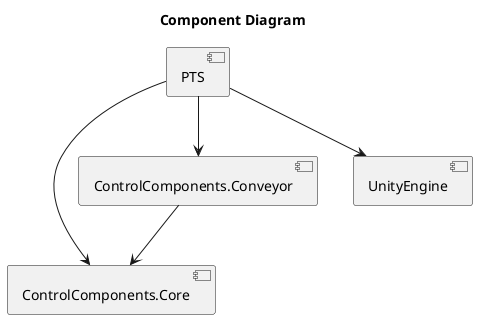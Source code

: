 @startuml
title Component Diagram
component ControlComponents.Core
component ControlComponents.Conveyor
component PTS
component UnityEngine

PTS --> ControlComponents.Conveyor
PTS --> ControlComponents.Core
PTS --> UnityEngine

ControlComponents.Conveyor --> ControlComponents.Core
@enduml